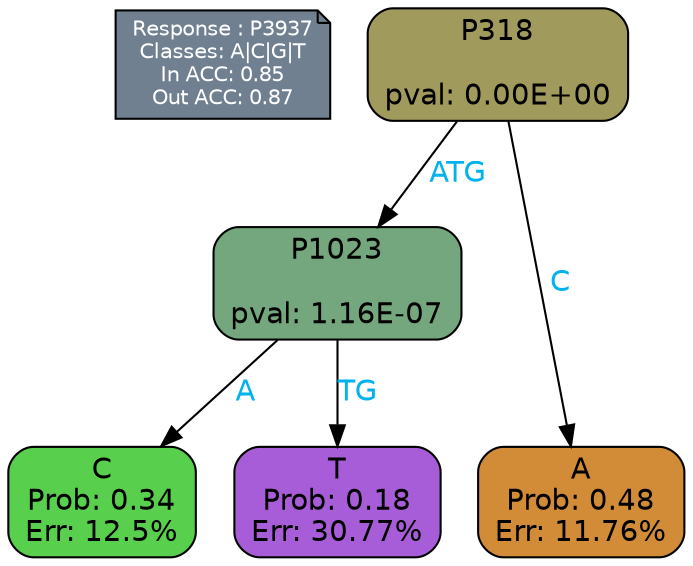 digraph Tree {
node [shape=box, style="filled, rounded", color="black", fontname=helvetica] ;
graph [ranksep=equally, splines=polylines, bgcolor=transparent, dpi=600] ;
edge [fontname=helvetica] ;
LEGEND [label="Response : P3937
Classes: A|C|G|T
In ACC: 0.85
Out ACC: 0.87
",shape=note,align=left,style=filled,fillcolor="slategray",fontcolor="white",fontsize=10];1 [label="P318

pval: 0.00E+00", fillcolor="#a19a5d"] ;
2 [label="P1023

pval: 1.16E-07", fillcolor="#74a77e"] ;
3 [label="C
Prob: 0.34
Err: 12.5%", fillcolor="#59cf4e"] ;
4 [label="T
Prob: 0.18
Err: 30.77%", fillcolor="#a75dd7"] ;
5 [label="A
Prob: 0.48
Err: 11.76%", fillcolor="#d28c38"] ;
1 -> 2 [label="ATG",fontcolor=deepskyblue2] ;
1 -> 5 [label="C",fontcolor=deepskyblue2] ;
2 -> 3 [label="A",fontcolor=deepskyblue2] ;
2 -> 4 [label="TG",fontcolor=deepskyblue2] ;
{rank = same; 3;4;5;}{rank = same; LEGEND;1;}}